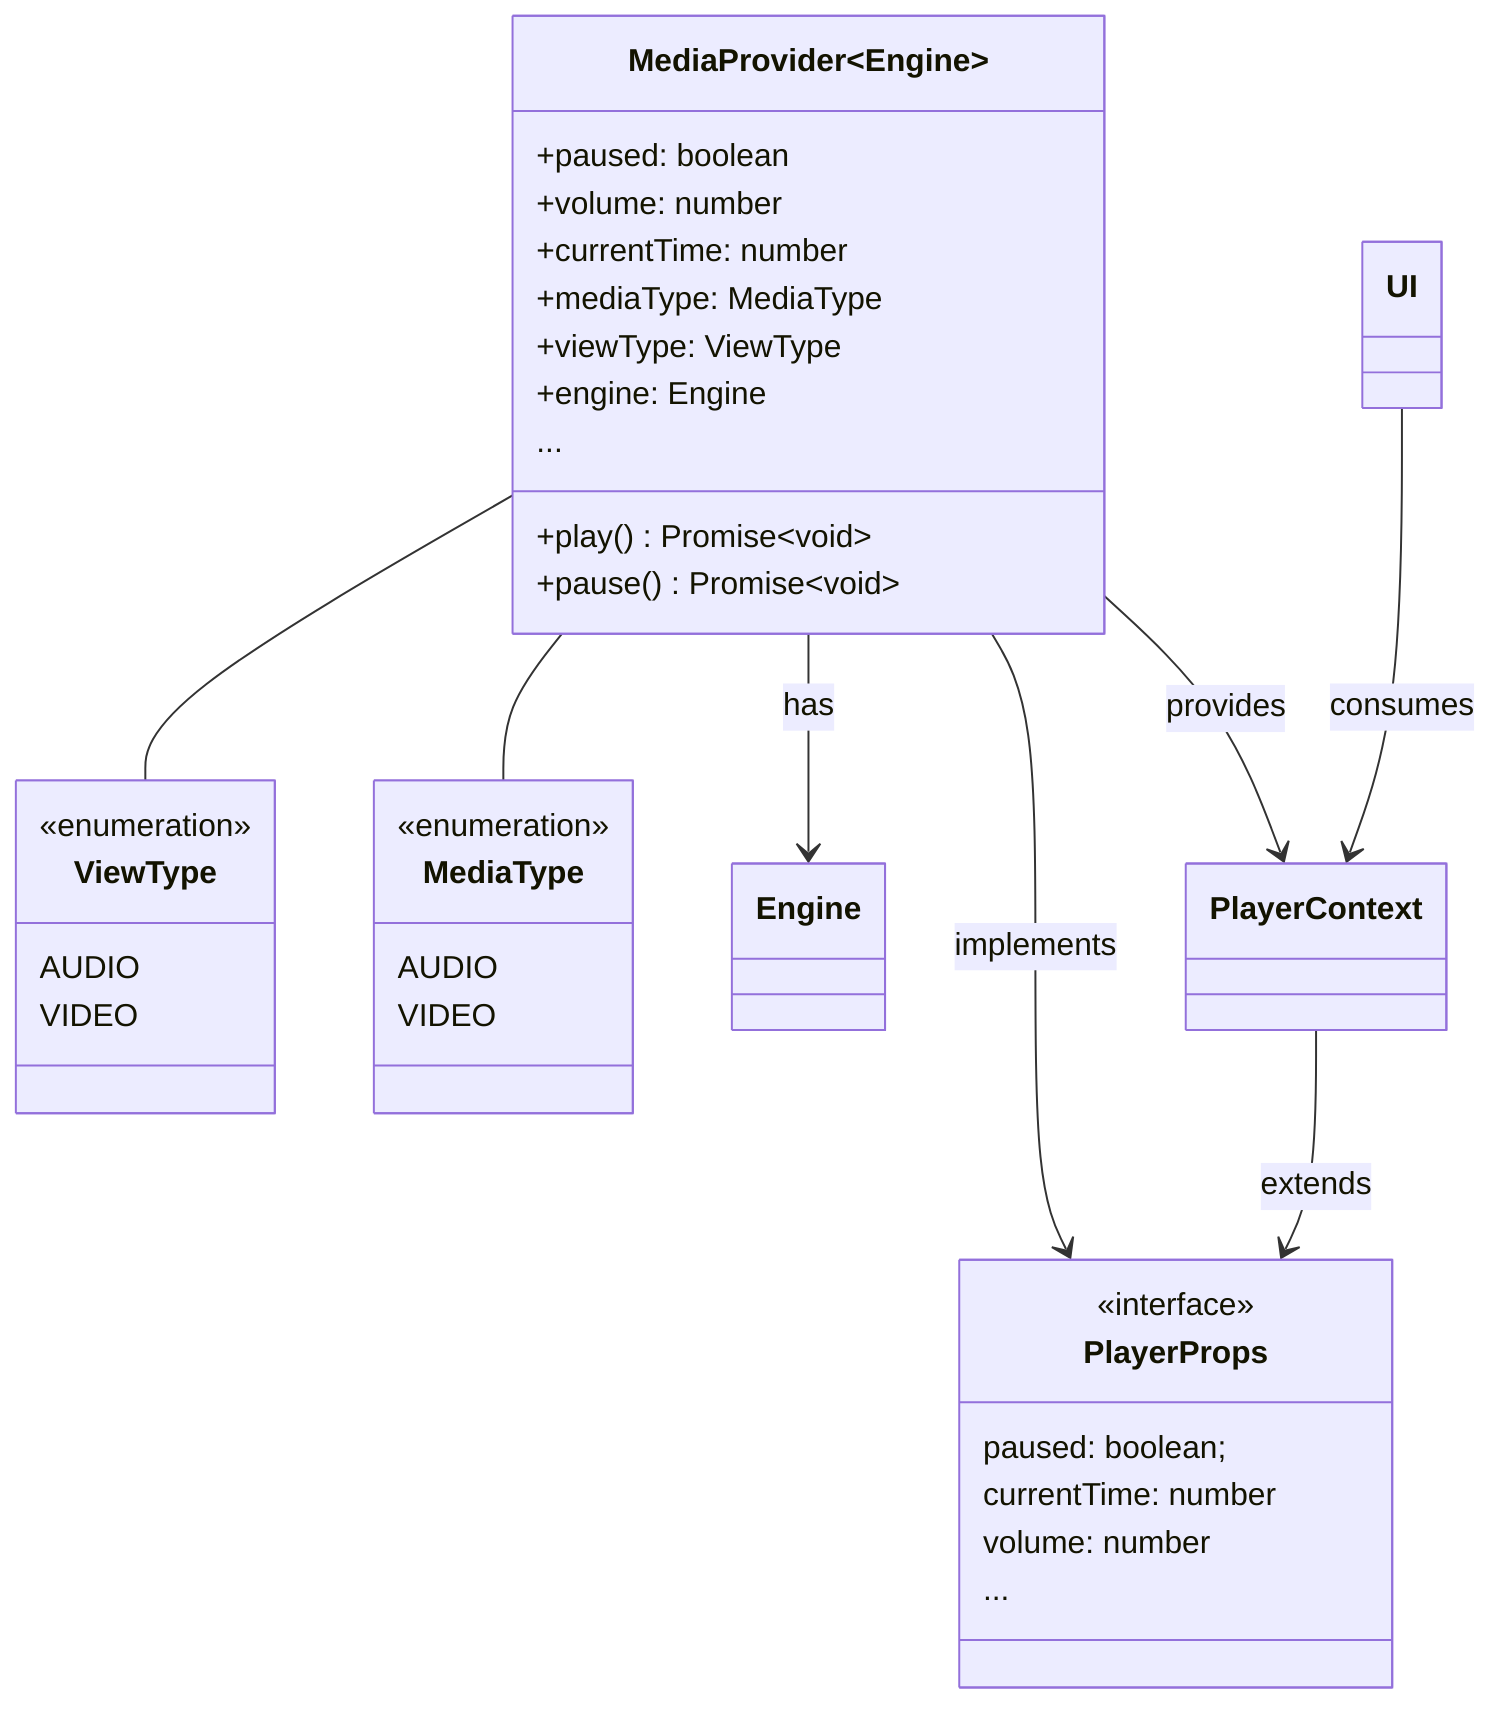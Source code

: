 classDiagram

class MediaProvider~Engine~ {
    +paused: boolean
    +volume: number
    +currentTime: number
    +mediaType: MediaType
    +viewType: ViewType
    +engine: Engine
    ...
    +play() Promise~void~
    +pause() Promise~void~
}

MediaProvider -- ViewType
MediaProvider -- MediaType
MediaProvider --> Engine: has

class PlayerContext
MediaProvider--> PlayerContext: provides

class PlayerProps {
    <<interface>>
    paused: boolean;
    currentTime: number
    volume: number
    ...
}

MediaProvider --> PlayerProps: implements
PlayerContext --> PlayerProps: extends

class MediaType {
    <<enumeration>>
    AUDIO
    VIDEO
}

class ViewType {
    <<enumeration>>
    AUDIO
    VIDEO
}


UI --> PlayerContext: consumes